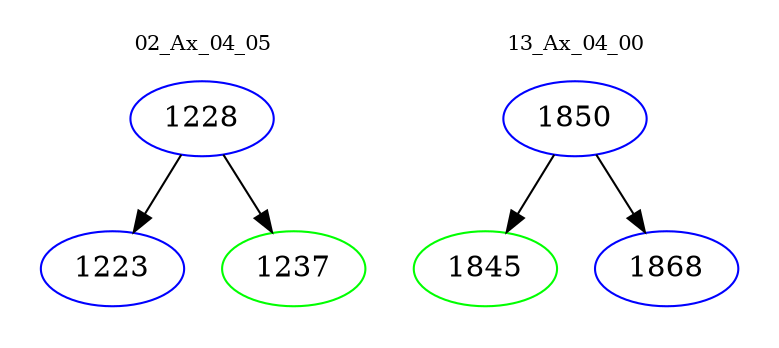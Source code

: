 digraph{
subgraph cluster_0 {
color = white
label = "02_Ax_04_05";
fontsize=10;
T0_1228 [label="1228", color="blue"]
T0_1228 -> T0_1223 [color="black"]
T0_1223 [label="1223", color="blue"]
T0_1228 -> T0_1237 [color="black"]
T0_1237 [label="1237", color="green"]
}
subgraph cluster_1 {
color = white
label = "13_Ax_04_00";
fontsize=10;
T1_1850 [label="1850", color="blue"]
T1_1850 -> T1_1845 [color="black"]
T1_1845 [label="1845", color="green"]
T1_1850 -> T1_1868 [color="black"]
T1_1868 [label="1868", color="blue"]
}
}
